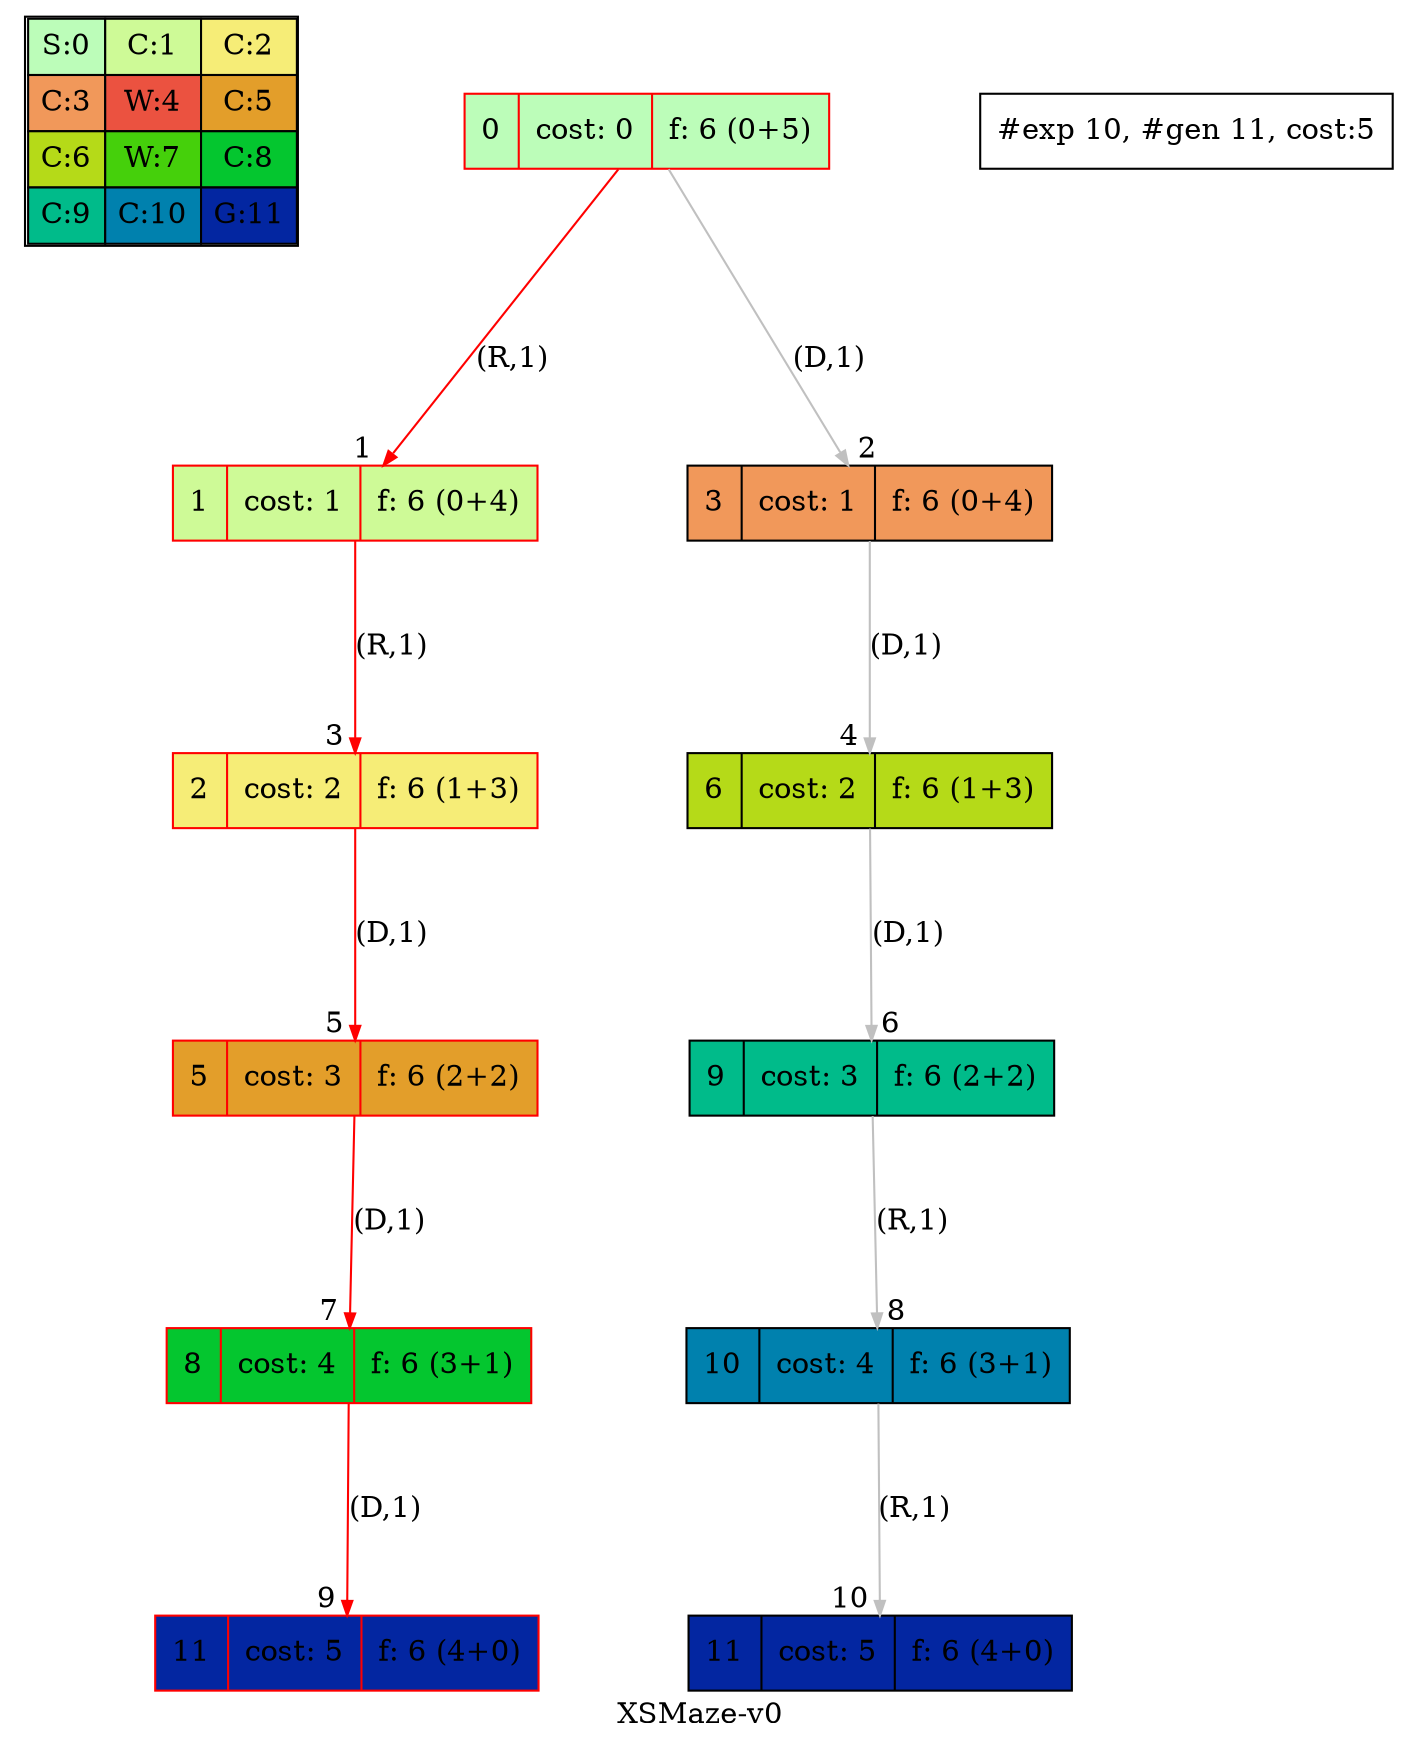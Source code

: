 digraph XSMaze { label="XSMaze-v0" nodesep=1 ranksep="1.2" node [shape=record] edge [arrowsize=0.7] 
subgraph MAP {label=Map;map [shape=plaintext label=<<table border="1" cellpadding="5" cellspacing="0" cellborder="1"><tr><td bgcolor="0.32745098 0.267733   0.99083125 1.        ">S:0</td><td bgcolor="0.24117647 0.39545121 0.97940977 1.        ">C:1</td><td bgcolor="0.15490196 0.51591783 0.96349314 1.        ">C:2</td></tr><tr><td bgcolor="0.06862745 0.62692381 0.94315443 1.        ">C:3</td><td bgcolor="0.01764706 0.72643357 0.91848699 1.        ">W:4</td><td bgcolor="0.10392157 0.81262237 0.88960401 1.        ">C:5</td></tr><tr><td bgcolor="0.19803922 0.88960401 0.8534438  1.        ">C:6</td><td bgcolor="0.28431373 0.94315443 0.81619691 1.        ">W:7</td><td bgcolor="0.37058824 0.97940977 0.77520398 1.        ">C:8</td></tr><tr><td bgcolor="0.45686275 0.99770518 0.73065313 1.        ">C:9</td><td bgcolor="0.54313725 0.99770518 0.68274886 1.        ">C:10</td><td bgcolor="0.62941176 0.97940977 0.63171101 1.        ">G:11</td></tr></table>>]} 
"0_0" [label="<f0>0 |<f1> cost: 0 |<f2> f: 6 (0+5)", style=filled color=grey fillcolor="0.32745098 0.267733   0.99083125 1.        "];  
"0_0" [label="<f0>0 |<f1> cost: 0 |<f2> f: 6 (0+5)", style=filled color=black color=red fillcolor="0.32745098 0.267733   0.99083125 1.        "];  "0_0.1-1" [label="<f0>1 |<f1> cost: 1 |<f2> f: 6 (0+4)", style=filled color=grey color=red fillcolor="0.24117647 0.39545121 0.97940977 1.        "];   "0_0" -> "0_0.1-1" [label="(R,1)" headlabel=" 1 " color=grey color=red ]; 
"0_0.3-3" [label="<f0>3 |<f1> cost: 1 |<f2> f: 6 (0+4)", style=filled color=grey fillcolor="0.06862745 0.62692381 0.94315443 1.        "];   "0_0" -> "0_0.3-3" [label="(D,1)" headlabel=" 2 " color=grey ]; 
"0_0.1-1" [label="<f0>1 |<f1> cost: 1 |<f2> f: 6 (0+4)", style=filled color=black color=red fillcolor="0.24117647 0.39545121 0.97940977 1.        "];  "0_0.1.2-1" [label="<f0>2 |<f1> cost: 2 |<f2> f: 6 (1+3)", style=filled color=grey color=red fillcolor="0.15490196 0.51591783 0.96349314 1.        "];   "0_0.1-1" -> "0_0.1.2-1" [label="(R,1)" headlabel=" 3 " color=grey color=red ]; 
"0_0.3-3" [label="<f0>3 |<f1> cost: 1 |<f2> f: 6 (0+4)", style=filled color=black fillcolor="0.06862745 0.62692381 0.94315443 1.        "];  "0_0.3.6-3" [label="<f0>6 |<f1> cost: 2 |<f2> f: 6 (1+3)", style=filled color=grey fillcolor="0.19803922 0.88960401 0.8534438  1.        "];   "0_0.3-3" -> "0_0.3.6-3" [label="(D,1)" headlabel=" 4 " color=grey ]; 
"0_0.1.2-1" [label="<f0>2 |<f1> cost: 2 |<f2> f: 6 (1+3)", style=filled color=black color=red fillcolor="0.15490196 0.51591783 0.96349314 1.        "];  "0_0.1.2.5-3" [label="<f0>5 |<f1> cost: 3 |<f2> f: 6 (2+2)", style=filled color=grey color=red fillcolor="0.10392157 0.81262237 0.88960401 1.        "];   "0_0.1.2-1" -> "0_0.1.2.5-3" [label="(D,1)" headlabel=" 5 " color=grey color=red ]; 
"0_0.3.6-3" [label="<f0>6 |<f1> cost: 2 |<f2> f: 6 (1+3)", style=filled color=black fillcolor="0.19803922 0.88960401 0.8534438  1.        "];  "0_0.3.6.9-3" [label="<f0>9 |<f1> cost: 3 |<f2> f: 6 (2+2)", style=filled color=grey fillcolor="0.45686275 0.99770518 0.73065313 1.        "];   "0_0.3.6-3" -> "0_0.3.6.9-3" [label="(D,1)" headlabel=" 6 " color=grey ]; 
"0_0.1.2.5-3" [label="<f0>5 |<f1> cost: 3 |<f2> f: 6 (2+2)", style=filled color=black color=red fillcolor="0.10392157 0.81262237 0.88960401 1.        "];  "0_0.1.2.5.8-3" [label="<f0>8 |<f1> cost: 4 |<f2> f: 6 (3+1)", style=filled color=grey color=red fillcolor="0.37058824 0.97940977 0.77520398 1.        "];   "0_0.1.2.5-3" -> "0_0.1.2.5.8-3" [label="(D,1)" headlabel=" 7 " color=grey color=red ]; 
"0_0.3.6.9-3" [label="<f0>9 |<f1> cost: 3 |<f2> f: 6 (2+2)", style=filled color=black fillcolor="0.45686275 0.99770518 0.73065313 1.        "];  "0_0.3.6.9.10-1" [label="<f0>10 |<f1> cost: 4 |<f2> f: 6 (3+1)", style=filled color=grey fillcolor="0.54313725 0.99770518 0.68274886 1.        "];   "0_0.3.6.9-3" -> "0_0.3.6.9.10-1" [label="(R,1)" headlabel=" 8 " color=grey ]; 
"0_0.1.2.5.8-3" [label="<f0>8 |<f1> cost: 4 |<f2> f: 6 (3+1)", style=filled color=black color=red fillcolor="0.37058824 0.97940977 0.77520398 1.        "];  "0_0.1.2.5.8.11-3" [label="<f0>11 |<f1> cost: 5 |<f2> f: 6 (4+0)", style=filled color=black color=red fillcolor="0.62941176 0.97940977 0.63171101 1.        "]; /*GOALSTATE*/  "0_0.1.2.5.8-3" -> "0_0.1.2.5.8.11-3" [label="(D,1)" headlabel=" 9 " color=grey color=red ]; 
"0_0.3.6.9.10-1" [label="<f0>10 |<f1> cost: 4 |<f2> f: 6 (3+1)", style=filled color=black fillcolor="0.54313725 0.99770518 0.68274886 1.        "];  "0_0.3.6.9.10.11-1" [label="<f0>11 |<f1> cost: 5 |<f2> f: 6 (4+0)", style=filled color=black fillcolor="0.62941176 0.97940977 0.63171101 1.        "]; /*GOALSTATE*/  "0_0.3.6.9.10-1" -> "0_0.3.6.9.10.11-1" [label="(R,1)" headlabel=" 10 " color=grey ];
"#exp 10, #gen 11, cost:5" [ shape=box ]; }
